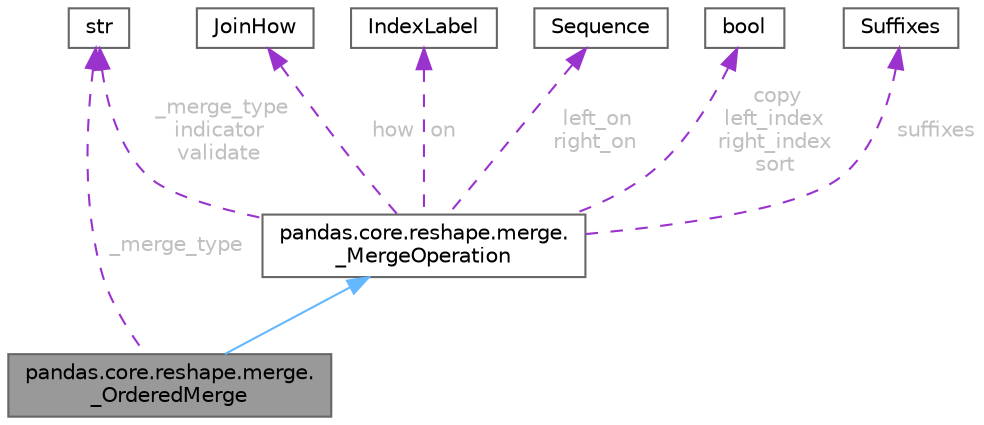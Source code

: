 digraph "pandas.core.reshape.merge._OrderedMerge"
{
 // LATEX_PDF_SIZE
  bgcolor="transparent";
  edge [fontname=Helvetica,fontsize=10,labelfontname=Helvetica,labelfontsize=10];
  node [fontname=Helvetica,fontsize=10,shape=box,height=0.2,width=0.4];
  Node1 [id="Node000001",label="pandas.core.reshape.merge.\l_OrderedMerge",height=0.2,width=0.4,color="gray40", fillcolor="grey60", style="filled", fontcolor="black",tooltip=" "];
  Node2 -> Node1 [id="edge9_Node000001_Node000002",dir="back",color="steelblue1",style="solid",tooltip=" "];
  Node2 [id="Node000002",label="pandas.core.reshape.merge.\l_MergeOperation",height=0.2,width=0.4,color="gray40", fillcolor="white", style="filled",URL="$classpandas_1_1core_1_1reshape_1_1merge_1_1__MergeOperation.html",tooltip=" "];
  Node3 -> Node2 [id="edge10_Node000002_Node000003",dir="back",color="darkorchid3",style="dashed",tooltip=" ",label=" _merge_type\nindicator\nvalidate",fontcolor="grey" ];
  Node3 [id="Node000003",label="str",height=0.2,width=0.4,color="gray40", fillcolor="white", style="filled",tooltip=" "];
  Node4 -> Node2 [id="edge11_Node000002_Node000004",dir="back",color="darkorchid3",style="dashed",tooltip=" ",label=" how",fontcolor="grey" ];
  Node4 [id="Node000004",label="JoinHow",height=0.2,width=0.4,color="gray40", fillcolor="white", style="filled",tooltip=" "];
  Node5 -> Node2 [id="edge12_Node000002_Node000005",dir="back",color="darkorchid3",style="dashed",tooltip=" ",label=" on",fontcolor="grey" ];
  Node5 [id="Node000005",label="IndexLabel",height=0.2,width=0.4,color="gray40", fillcolor="white", style="filled",tooltip=" "];
  Node6 -> Node2 [id="edge13_Node000002_Node000006",dir="back",color="darkorchid3",style="dashed",tooltip=" ",label=" left_on\nright_on",fontcolor="grey" ];
  Node6 [id="Node000006",label="Sequence",height=0.2,width=0.4,color="gray40", fillcolor="white", style="filled",tooltip=" "];
  Node7 -> Node2 [id="edge14_Node000002_Node000007",dir="back",color="darkorchid3",style="dashed",tooltip=" ",label=" copy\nleft_index\nright_index\nsort",fontcolor="grey" ];
  Node7 [id="Node000007",label="bool",height=0.2,width=0.4,color="gray40", fillcolor="white", style="filled",tooltip=" "];
  Node8 -> Node2 [id="edge15_Node000002_Node000008",dir="back",color="darkorchid3",style="dashed",tooltip=" ",label=" suffixes",fontcolor="grey" ];
  Node8 [id="Node000008",label="Suffixes",height=0.2,width=0.4,color="gray40", fillcolor="white", style="filled",tooltip=" "];
  Node3 -> Node1 [id="edge16_Node000001_Node000003",dir="back",color="darkorchid3",style="dashed",tooltip=" ",label=" _merge_type",fontcolor="grey" ];
}
